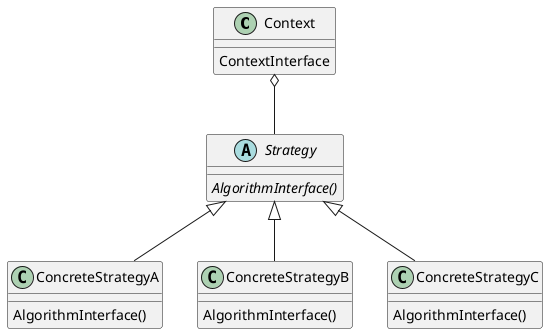 @startuml

class Context {
	{method} ContextInterface
}

abstract class Strategy {
	{abstract} {method} AlgorithmInterface()
}

class ConcreteStrategyA {
	{method} AlgorithmInterface()
}

class ConcreteStrategyB {
	{method} AlgorithmInterface()
}

class ConcreteStrategyC {
	{method} AlgorithmInterface()
}

Context o-- Strategy
Strategy <|-- ConcreteStrategyA
Strategy <|-- ConcreteStrategyB
Strategy <|-- ConcreteStrategyC

@enduml

